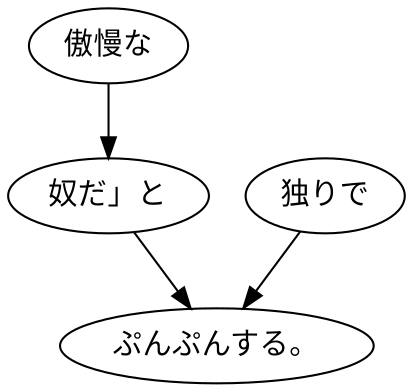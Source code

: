 digraph graph2030 {
	node0 [label="傲慢な"];
	node1 [label="奴だ」と"];
	node2 [label="独りで"];
	node3 [label="ぷんぷんする。"];
	node0 -> node1;
	node1 -> node3;
	node2 -> node3;
}
